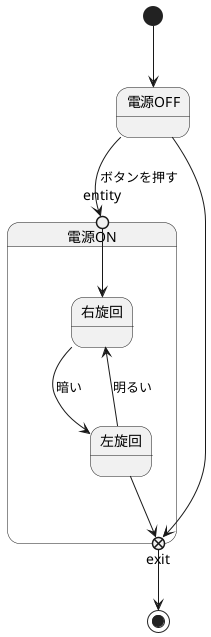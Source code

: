 @startuml ライントレーサー
'left to right direction

    state 電源ON{
        state entity <<entryPoint>>
        state exit <<exitPoint>>
        entity --> 右旋回 
        右旋回 --> 左旋回 : 暗い
        左旋回 --> 右旋回 : 明るい
        左旋回 --> exit
    }
    電源OFF --> entity : ボタンを押す
    電源OFF --> exit
    [*] --> 電源OFF
    exit --> [*]
    
@enduml